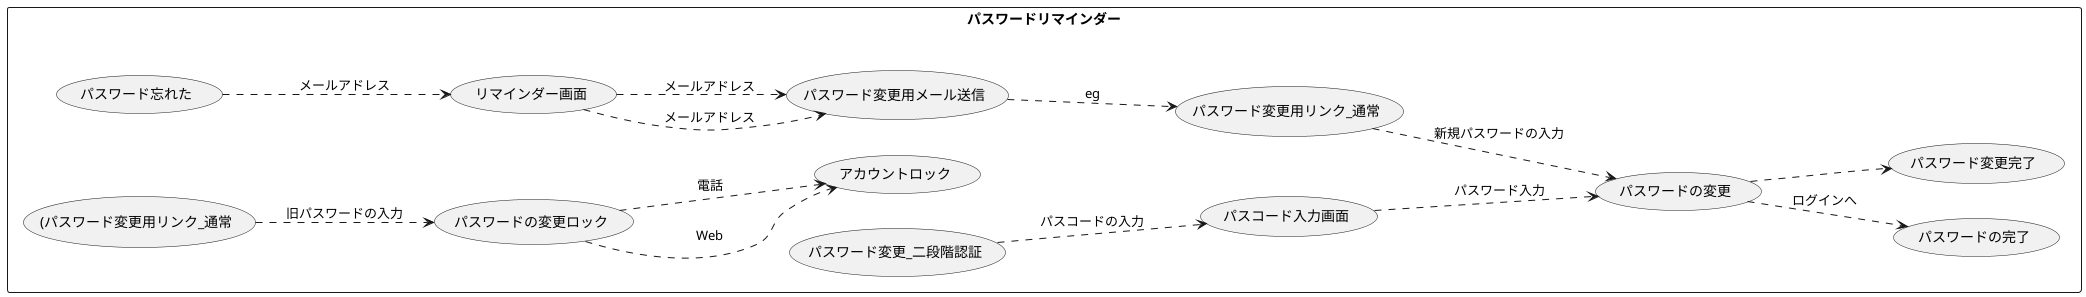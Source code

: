 @startuml
left to right direction
skinparam packageStyle rectangle

rectangle パスワードリマインダー {
  (パスワード忘れた) ..> (リマインダー画面) : メールアドレス
  (リマインダー画面) ..> (パスワード変更用メール送信) : メールアドレス
  (リマインダー画面) ..> (パスワード変更用メール送信) : メールアドレス
  (パスワード変更用メール送信) ..> (パスワード変更用リンク_通常): eg
  (パスワード変更用リンク_通常) ..> (パスワードの変更) : 新規パスワードの入力
  (パスワードの変更) ..> (パスワードの完了) : ログインへ
  ((パスワード変更用リンク_通常) ..> (パスワードの変更ロック) : 旧パスワードの入力
  (パスワードの変更ロック) ..> (アカウントロック) : Web
  (パスワードの変更ロック) ..> (アカウントロック): 電話

  (パスワード変更_二段階認証) ..> (パスコード入力画面) : パスコードの入力
  (パスコード入力画面) ..> (パスワードの変更) : パスワード入力
  (パスワードの変更) ..> (パスワード変更完了)
}
@enduml

